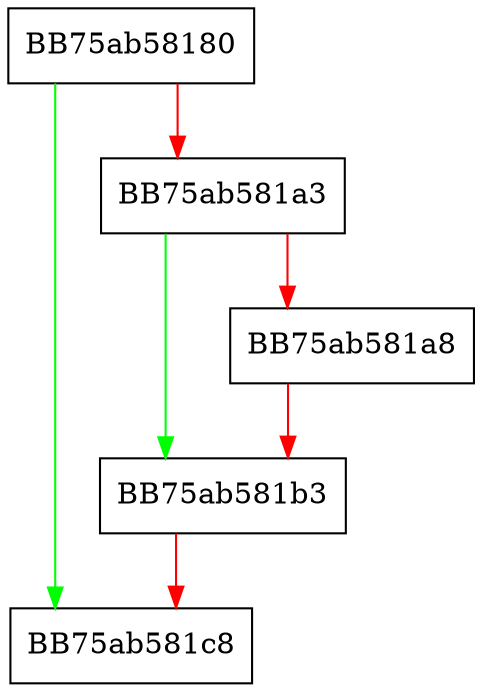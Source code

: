 digraph sqlite3WindowOffsetExpr {
  node [shape="box"];
  graph [splines=ortho];
  BB75ab58180 -> BB75ab581c8 [color="green"];
  BB75ab58180 -> BB75ab581a3 [color="red"];
  BB75ab581a3 -> BB75ab581b3 [color="green"];
  BB75ab581a3 -> BB75ab581a8 [color="red"];
  BB75ab581a8 -> BB75ab581b3 [color="red"];
  BB75ab581b3 -> BB75ab581c8 [color="red"];
}